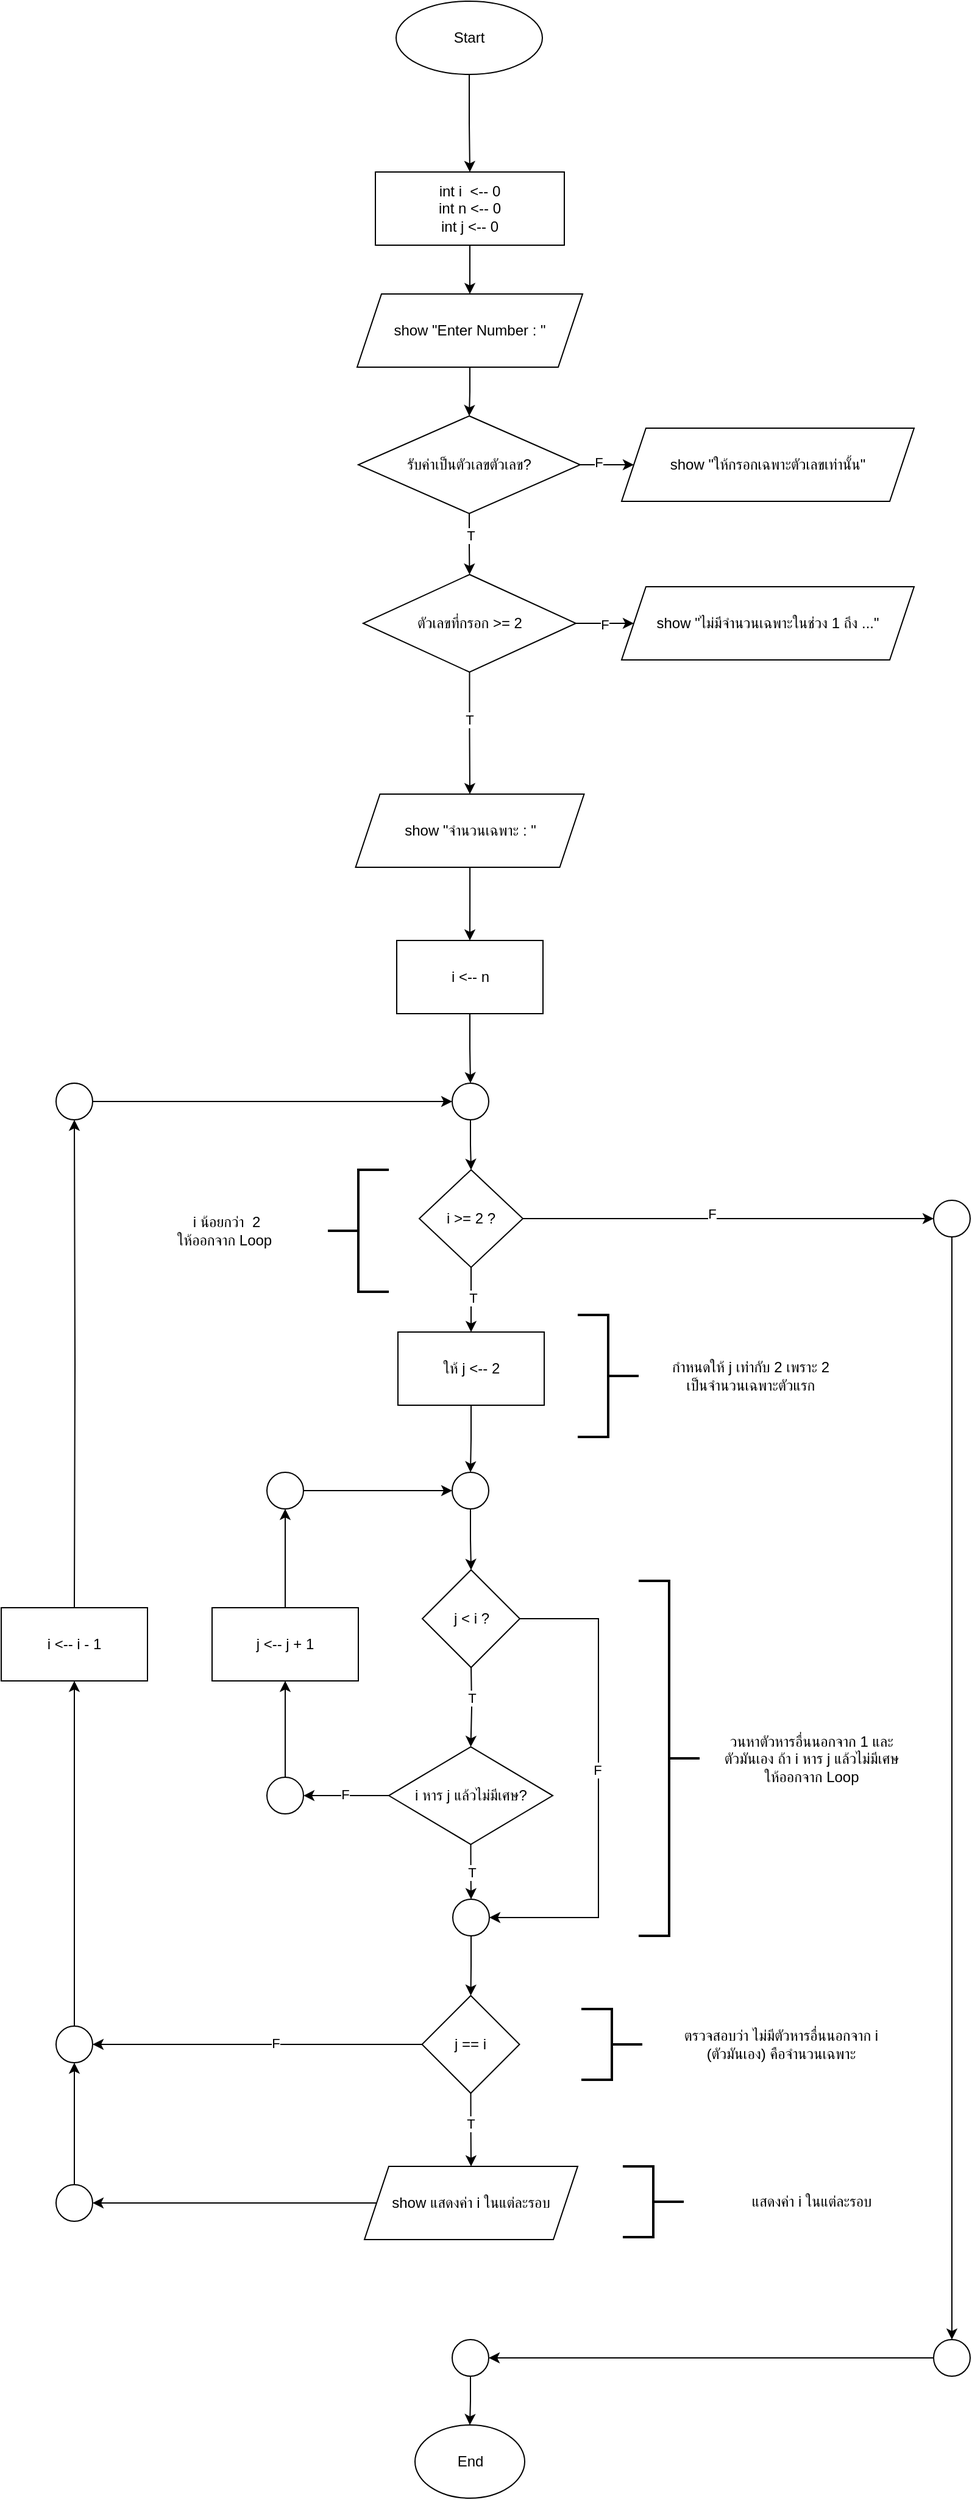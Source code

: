 <mxfile version="28.1.2">
  <diagram name="Page-1" id="MR0FxMNDm2KQcicfPRyz">
    <mxGraphModel dx="2867" dy="1740" grid="1" gridSize="10" guides="1" tooltips="1" connect="1" arrows="1" fold="1" page="1" pageScale="1" pageWidth="850" pageHeight="1100" math="0" shadow="0">
      <root>
        <mxCell id="0" />
        <mxCell id="1" parent="0" />
        <mxCell id="sHRVWFCkF6h_d3TNH_xS-1" value="" style="edgeStyle=orthogonalEdgeStyle;rounded=0;orthogonalLoop=1;jettySize=auto;html=1;" edge="1" parent="1" source="sHRVWFCkF6h_d3TNH_xS-2" target="sHRVWFCkF6h_d3TNH_xS-4">
          <mxGeometry relative="1" as="geometry" />
        </mxCell>
        <mxCell id="sHRVWFCkF6h_d3TNH_xS-2" value="Start" style="ellipse;whiteSpace=wrap;html=1;" vertex="1" parent="1">
          <mxGeometry x="353" y="40" width="120" height="60" as="geometry" />
        </mxCell>
        <mxCell id="sHRVWFCkF6h_d3TNH_xS-3" style="edgeStyle=orthogonalEdgeStyle;rounded=0;orthogonalLoop=1;jettySize=auto;html=1;exitX=0.5;exitY=1;exitDx=0;exitDy=0;entryX=0.5;entryY=0;entryDx=0;entryDy=0;" edge="1" parent="1" source="sHRVWFCkF6h_d3TNH_xS-4" target="sHRVWFCkF6h_d3TNH_xS-6">
          <mxGeometry relative="1" as="geometry" />
        </mxCell>
        <mxCell id="sHRVWFCkF6h_d3TNH_xS-4" value="int i&amp;nbsp; &amp;lt;-- 0&lt;div&gt;&lt;span style=&quot;background-color: transparent; color: light-dark(rgb(0, 0, 0), rgb(255, 255, 255));&quot;&gt;int n &amp;lt;-- 0&lt;/span&gt;&lt;div&gt;&lt;span style=&quot;background-color: transparent; color: light-dark(rgb(0, 0, 0), rgb(255, 255, 255));&quot;&gt;int j &amp;lt;-- 0&lt;/span&gt;&lt;/div&gt;&lt;/div&gt;" style="whiteSpace=wrap;html=1;" vertex="1" parent="1">
          <mxGeometry x="336" y="180" width="155" height="60" as="geometry" />
        </mxCell>
        <mxCell id="sHRVWFCkF6h_d3TNH_xS-5" value="" style="edgeStyle=orthogonalEdgeStyle;rounded=0;orthogonalLoop=1;jettySize=auto;html=1;" edge="1" parent="1" source="sHRVWFCkF6h_d3TNH_xS-6" target="sHRVWFCkF6h_d3TNH_xS-11">
          <mxGeometry relative="1" as="geometry" />
        </mxCell>
        <mxCell id="sHRVWFCkF6h_d3TNH_xS-6" value="show &quot;Enter Number : &quot;" style="shape=parallelogram;perimeter=parallelogramPerimeter;whiteSpace=wrap;html=1;fixedSize=1;" vertex="1" parent="1">
          <mxGeometry x="321" y="280" width="185" height="60" as="geometry" />
        </mxCell>
        <mxCell id="sHRVWFCkF6h_d3TNH_xS-7" value="" style="edgeStyle=orthogonalEdgeStyle;rounded=0;orthogonalLoop=1;jettySize=auto;html=1;" edge="1" parent="1" source="sHRVWFCkF6h_d3TNH_xS-11" target="sHRVWFCkF6h_d3TNH_xS-16">
          <mxGeometry relative="1" as="geometry" />
        </mxCell>
        <mxCell id="sHRVWFCkF6h_d3TNH_xS-8" value="T" style="edgeLabel;html=1;align=center;verticalAlign=middle;resizable=0;points=[];" vertex="1" connectable="0" parent="sHRVWFCkF6h_d3TNH_xS-7">
          <mxGeometry x="-0.284" y="1" relative="1" as="geometry">
            <mxPoint as="offset" />
          </mxGeometry>
        </mxCell>
        <mxCell id="sHRVWFCkF6h_d3TNH_xS-9" style="edgeStyle=orthogonalEdgeStyle;rounded=0;orthogonalLoop=1;jettySize=auto;html=1;exitX=1;exitY=0.5;exitDx=0;exitDy=0;entryX=0;entryY=0.5;entryDx=0;entryDy=0;" edge="1" parent="1" source="sHRVWFCkF6h_d3TNH_xS-11" target="sHRVWFCkF6h_d3TNH_xS-17">
          <mxGeometry relative="1" as="geometry" />
        </mxCell>
        <mxCell id="sHRVWFCkF6h_d3TNH_xS-10" value="F" style="edgeLabel;html=1;align=center;verticalAlign=middle;resizable=0;points=[];" vertex="1" connectable="0" parent="sHRVWFCkF6h_d3TNH_xS-9">
          <mxGeometry x="-0.036" y="2" relative="1" as="geometry">
            <mxPoint as="offset" />
          </mxGeometry>
        </mxCell>
        <mxCell id="sHRVWFCkF6h_d3TNH_xS-11" value="รับค่าเป็นตัวเลขตัวเลข?" style="rhombus;whiteSpace=wrap;html=1;" vertex="1" parent="1">
          <mxGeometry x="322" y="380" width="182" height="80" as="geometry" />
        </mxCell>
        <mxCell id="sHRVWFCkF6h_d3TNH_xS-12" style="edgeStyle=orthogonalEdgeStyle;rounded=0;orthogonalLoop=1;jettySize=auto;html=1;exitX=1;exitY=0.5;exitDx=0;exitDy=0;entryX=0;entryY=0.5;entryDx=0;entryDy=0;" edge="1" parent="1" source="sHRVWFCkF6h_d3TNH_xS-16" target="sHRVWFCkF6h_d3TNH_xS-18">
          <mxGeometry relative="1" as="geometry" />
        </mxCell>
        <mxCell id="sHRVWFCkF6h_d3TNH_xS-13" value="F" style="edgeLabel;html=1;align=center;verticalAlign=middle;resizable=0;points=[];" vertex="1" connectable="0" parent="sHRVWFCkF6h_d3TNH_xS-12">
          <mxGeometry x="0.048" y="-1" relative="1" as="geometry">
            <mxPoint x="1" as="offset" />
          </mxGeometry>
        </mxCell>
        <mxCell id="sHRVWFCkF6h_d3TNH_xS-14" value="" style="edgeStyle=orthogonalEdgeStyle;rounded=0;orthogonalLoop=1;jettySize=auto;html=1;entryX=0.5;entryY=0;entryDx=0;entryDy=0;" edge="1" parent="1" source="sHRVWFCkF6h_d3TNH_xS-16" target="sHRVWFCkF6h_d3TNH_xS-84">
          <mxGeometry relative="1" as="geometry">
            <mxPoint x="413" y="680" as="targetPoint" />
          </mxGeometry>
        </mxCell>
        <mxCell id="sHRVWFCkF6h_d3TNH_xS-15" value="T" style="edgeLabel;html=1;align=center;verticalAlign=middle;resizable=0;points=[];" vertex="1" connectable="0" parent="sHRVWFCkF6h_d3TNH_xS-14">
          <mxGeometry x="-0.224" y="-1" relative="1" as="geometry">
            <mxPoint as="offset" />
          </mxGeometry>
        </mxCell>
        <mxCell id="sHRVWFCkF6h_d3TNH_xS-16" value="ตัวเลขที่กรอก &amp;gt;= 2" style="rhombus;whiteSpace=wrap;html=1;" vertex="1" parent="1">
          <mxGeometry x="326" y="510" width="174.5" height="80" as="geometry" />
        </mxCell>
        <mxCell id="sHRVWFCkF6h_d3TNH_xS-17" value="&lt;span&gt;&lt;font face=&quot;Helvetica&quot; style=&quot;color: light-dark(rgb(0, 0, 0), rgb(255, 255, 255));&quot;&gt;show &quot;&lt;span style=&quot;white-space: pre;&quot;&gt;ให้กรอกเฉพาะตัวเลขเท่านั้น&lt;/span&gt;&quot;&lt;/font&gt;&lt;/span&gt;" style="shape=parallelogram;perimeter=parallelogramPerimeter;whiteSpace=wrap;html=1;fixedSize=1;" vertex="1" parent="1">
          <mxGeometry x="538" y="390" width="240" height="60" as="geometry" />
        </mxCell>
        <mxCell id="sHRVWFCkF6h_d3TNH_xS-18" value="&lt;p&gt;&lt;font style=&quot;color: light-dark(rgb(0, 0, 0), rgb(255, 255, 255));&quot; face=&quot;Helvetica&quot;&gt;&lt;font style=&quot;&quot;&gt;show &quot;&lt;/font&gt;&lt;span style=&quot;white-space: pre;&quot;&gt;ไม่มีจำนวนเฉพาะในช่วง 1 ถึง ...&lt;/span&gt;&quot;&lt;/font&gt;&lt;/p&gt;" style="shape=parallelogram;perimeter=parallelogramPerimeter;whiteSpace=wrap;html=1;fixedSize=1;" vertex="1" parent="1">
          <mxGeometry x="538" y="520" width="240" height="60" as="geometry" />
        </mxCell>
        <mxCell id="sHRVWFCkF6h_d3TNH_xS-86" value="" style="edgeStyle=orthogonalEdgeStyle;rounded=0;orthogonalLoop=1;jettySize=auto;html=1;" edge="1" parent="1" source="sHRVWFCkF6h_d3TNH_xS-84" target="sHRVWFCkF6h_d3TNH_xS-85">
          <mxGeometry relative="1" as="geometry" />
        </mxCell>
        <mxCell id="sHRVWFCkF6h_d3TNH_xS-84" value="show &quot;จำนวนเฉพาะ : &quot;" style="shape=parallelogram;perimeter=parallelogramPerimeter;whiteSpace=wrap;html=1;fixedSize=1;" vertex="1" parent="1">
          <mxGeometry x="319.75" y="690" width="187.5" height="60" as="geometry" />
        </mxCell>
        <mxCell id="sHRVWFCkF6h_d3TNH_xS-88" value="" style="edgeStyle=orthogonalEdgeStyle;rounded=0;orthogonalLoop=1;jettySize=auto;html=1;entryX=0.5;entryY=0;entryDx=0;entryDy=0;" edge="1" parent="1" source="sHRVWFCkF6h_d3TNH_xS-85" target="sHRVWFCkF6h_d3TNH_xS-145">
          <mxGeometry relative="1" as="geometry">
            <mxPoint x="413.5" y="917.5" as="targetPoint" />
          </mxGeometry>
        </mxCell>
        <mxCell id="sHRVWFCkF6h_d3TNH_xS-85" value="i &amp;lt;-- n" style="whiteSpace=wrap;html=1;" vertex="1" parent="1">
          <mxGeometry x="353.5" y="810" width="120" height="60" as="geometry" />
        </mxCell>
        <mxCell id="sHRVWFCkF6h_d3TNH_xS-144" style="edgeStyle=orthogonalEdgeStyle;rounded=0;orthogonalLoop=1;jettySize=auto;html=1;exitX=0.5;exitY=1;exitDx=0;exitDy=0;entryX=0.5;entryY=0;entryDx=0;entryDy=0;" edge="1" parent="1" source="sHRVWFCkF6h_d3TNH_xS-145" target="sHRVWFCkF6h_d3TNH_xS-150">
          <mxGeometry relative="1" as="geometry" />
        </mxCell>
        <mxCell id="sHRVWFCkF6h_d3TNH_xS-145" value="" style="ellipse;whiteSpace=wrap;html=1;" vertex="1" parent="1">
          <mxGeometry x="399" y="927" width="30" height="30" as="geometry" />
        </mxCell>
        <mxCell id="sHRVWFCkF6h_d3TNH_xS-146" value="" style="edgeStyle=orthogonalEdgeStyle;rounded=0;orthogonalLoop=1;jettySize=auto;html=1;entryX=0.5;entryY=0;entryDx=0;entryDy=0;" edge="1" parent="1" source="sHRVWFCkF6h_d3TNH_xS-150" target="sHRVWFCkF6h_d3TNH_xS-152">
          <mxGeometry relative="1" as="geometry">
            <mxPoint x="414.5" y="1127" as="targetPoint" />
          </mxGeometry>
        </mxCell>
        <mxCell id="sHRVWFCkF6h_d3TNH_xS-147" value="T" style="edgeLabel;html=1;align=center;verticalAlign=middle;resizable=0;points=[];" vertex="1" connectable="0" parent="sHRVWFCkF6h_d3TNH_xS-146">
          <mxGeometry x="-0.06" y="1" relative="1" as="geometry">
            <mxPoint as="offset" />
          </mxGeometry>
        </mxCell>
        <mxCell id="sHRVWFCkF6h_d3TNH_xS-148" style="edgeStyle=orthogonalEdgeStyle;rounded=0;orthogonalLoop=1;jettySize=auto;html=1;exitX=1;exitY=0.5;exitDx=0;exitDy=0;entryX=0;entryY=0.5;entryDx=0;entryDy=0;" edge="1" parent="1" source="sHRVWFCkF6h_d3TNH_xS-150" target="sHRVWFCkF6h_d3TNH_xS-183">
          <mxGeometry relative="1" as="geometry" />
        </mxCell>
        <mxCell id="sHRVWFCkF6h_d3TNH_xS-149" value="F" style="edgeLabel;html=1;align=center;verticalAlign=middle;resizable=0;points=[];" vertex="1" connectable="0" parent="sHRVWFCkF6h_d3TNH_xS-148">
          <mxGeometry x="-0.083" y="4" relative="1" as="geometry">
            <mxPoint as="offset" />
          </mxGeometry>
        </mxCell>
        <mxCell id="sHRVWFCkF6h_d3TNH_xS-150" value="i &amp;gt;= 2 ?" style="rhombus;whiteSpace=wrap;html=1;" vertex="1" parent="1">
          <mxGeometry x="372" y="998" width="85" height="80" as="geometry" />
        </mxCell>
        <mxCell id="sHRVWFCkF6h_d3TNH_xS-151" style="edgeStyle=orthogonalEdgeStyle;rounded=0;orthogonalLoop=1;jettySize=auto;html=1;exitX=0.5;exitY=1;exitDx=0;exitDy=0;entryX=0.5;entryY=0;entryDx=0;entryDy=0;" edge="1" parent="1" source="sHRVWFCkF6h_d3TNH_xS-152" target="sHRVWFCkF6h_d3TNH_xS-166">
          <mxGeometry relative="1" as="geometry" />
        </mxCell>
        <mxCell id="sHRVWFCkF6h_d3TNH_xS-152" value="ให้ j &amp;lt;-- 2" style="whiteSpace=wrap;html=1;" vertex="1" parent="1">
          <mxGeometry x="354.5" y="1131" width="120" height="60" as="geometry" />
        </mxCell>
        <mxCell id="sHRVWFCkF6h_d3TNH_xS-153" value="" style="edgeStyle=orthogonalEdgeStyle;rounded=0;orthogonalLoop=1;jettySize=auto;html=1;" edge="1" parent="1" target="sHRVWFCkF6h_d3TNH_xS-162">
          <mxGeometry relative="1" as="geometry">
            <mxPoint x="414.538" y="1406.002" as="sourcePoint" />
          </mxGeometry>
        </mxCell>
        <mxCell id="sHRVWFCkF6h_d3TNH_xS-154" value="T" style="edgeLabel;html=1;align=center;verticalAlign=middle;resizable=0;points=[];" vertex="1" connectable="0" parent="sHRVWFCkF6h_d3TNH_xS-153">
          <mxGeometry x="-0.244" relative="1" as="geometry">
            <mxPoint as="offset" />
          </mxGeometry>
        </mxCell>
        <mxCell id="sHRVWFCkF6h_d3TNH_xS-155" style="edgeStyle=orthogonalEdgeStyle;rounded=0;orthogonalLoop=1;jettySize=auto;html=1;exitX=1;exitY=0.5;exitDx=0;exitDy=0;entryX=1;entryY=0.5;entryDx=0;entryDy=0;" edge="1" parent="1" source="sHRVWFCkF6h_d3TNH_xS-157" target="sHRVWFCkF6h_d3TNH_xS-176">
          <mxGeometry relative="1" as="geometry">
            <Array as="points">
              <mxPoint x="519" y="1366" />
              <mxPoint x="519" y="1611" />
            </Array>
          </mxGeometry>
        </mxCell>
        <mxCell id="sHRVWFCkF6h_d3TNH_xS-156" value="F" style="edgeLabel;html=1;align=center;verticalAlign=middle;resizable=0;points=[];" vertex="1" connectable="0" parent="sHRVWFCkF6h_d3TNH_xS-155">
          <mxGeometry x="-0.06" y="-1" relative="1" as="geometry">
            <mxPoint y="1" as="offset" />
          </mxGeometry>
        </mxCell>
        <mxCell id="sHRVWFCkF6h_d3TNH_xS-157" value="j &amp;lt; i ?" style="rhombus;whiteSpace=wrap;html=1;" vertex="1" parent="1">
          <mxGeometry x="374.5" y="1326" width="80" height="80" as="geometry" />
        </mxCell>
        <mxCell id="sHRVWFCkF6h_d3TNH_xS-158" style="edgeStyle=orthogonalEdgeStyle;rounded=0;orthogonalLoop=1;jettySize=auto;html=1;exitX=0.5;exitY=1;exitDx=0;exitDy=0;entryX=0.5;entryY=0;entryDx=0;entryDy=0;" edge="1" parent="1" source="sHRVWFCkF6h_d3TNH_xS-162" target="sHRVWFCkF6h_d3TNH_xS-176">
          <mxGeometry relative="1" as="geometry" />
        </mxCell>
        <mxCell id="sHRVWFCkF6h_d3TNH_xS-159" value="T" style="edgeLabel;html=1;align=center;verticalAlign=middle;resizable=0;points=[];" vertex="1" connectable="0" parent="sHRVWFCkF6h_d3TNH_xS-158">
          <mxGeometry x="0.006" y="1" relative="1" as="geometry">
            <mxPoint x="-1" as="offset" />
          </mxGeometry>
        </mxCell>
        <mxCell id="sHRVWFCkF6h_d3TNH_xS-160" style="edgeStyle=orthogonalEdgeStyle;rounded=0;orthogonalLoop=1;jettySize=auto;html=1;exitX=0;exitY=0.5;exitDx=0;exitDy=0;entryX=1;entryY=0.5;entryDx=0;entryDy=0;" edge="1" parent="1" source="sHRVWFCkF6h_d3TNH_xS-162" target="sHRVWFCkF6h_d3TNH_xS-189">
          <mxGeometry relative="1" as="geometry" />
        </mxCell>
        <mxCell id="sHRVWFCkF6h_d3TNH_xS-161" value="F" style="edgeLabel;html=1;align=center;verticalAlign=middle;resizable=0;points=[];" vertex="1" connectable="0" parent="sHRVWFCkF6h_d3TNH_xS-160">
          <mxGeometry x="0.033" y="-1" relative="1" as="geometry">
            <mxPoint as="offset" />
          </mxGeometry>
        </mxCell>
        <mxCell id="sHRVWFCkF6h_d3TNH_xS-162" value="i หาร j แล้วไม่มีเศษ?" style="rhombus;whiteSpace=wrap;html=1;" vertex="1" parent="1">
          <mxGeometry x="347" y="1471.04" width="134.5" height="80" as="geometry" />
        </mxCell>
        <mxCell id="sHRVWFCkF6h_d3TNH_xS-163" style="edgeStyle=orthogonalEdgeStyle;rounded=0;orthogonalLoop=1;jettySize=auto;html=1;exitX=0.5;exitY=0;exitDx=0;exitDy=0;entryX=0.5;entryY=1;entryDx=0;entryDy=0;" edge="1" parent="1" source="sHRVWFCkF6h_d3TNH_xS-164" target="sHRVWFCkF6h_d3TNH_xS-193">
          <mxGeometry relative="1" as="geometry" />
        </mxCell>
        <mxCell id="sHRVWFCkF6h_d3TNH_xS-164" value="j &amp;lt;-- j + 1" style="whiteSpace=wrap;html=1;" vertex="1" parent="1">
          <mxGeometry x="202" y="1357" width="120" height="60" as="geometry" />
        </mxCell>
        <mxCell id="sHRVWFCkF6h_d3TNH_xS-165" style="edgeStyle=orthogonalEdgeStyle;rounded=0;orthogonalLoop=1;jettySize=auto;html=1;exitX=0.5;exitY=1;exitDx=0;exitDy=0;entryX=0.5;entryY=0;entryDx=0;entryDy=0;" edge="1" parent="1" source="sHRVWFCkF6h_d3TNH_xS-166" target="sHRVWFCkF6h_d3TNH_xS-157">
          <mxGeometry relative="1" as="geometry" />
        </mxCell>
        <mxCell id="sHRVWFCkF6h_d3TNH_xS-166" value="" style="ellipse;whiteSpace=wrap;html=1;" vertex="1" parent="1">
          <mxGeometry x="399" y="1246" width="30" height="30" as="geometry" />
        </mxCell>
        <mxCell id="sHRVWFCkF6h_d3TNH_xS-167" style="edgeStyle=orthogonalEdgeStyle;rounded=0;orthogonalLoop=1;jettySize=auto;html=1;exitX=0.5;exitY=1;exitDx=0;exitDy=0;entryX=0.5;entryY=0;entryDx=0;entryDy=0;" edge="1" parent="1" source="sHRVWFCkF6h_d3TNH_xS-171" target="sHRVWFCkF6h_d3TNH_xS-173">
          <mxGeometry relative="1" as="geometry" />
        </mxCell>
        <mxCell id="sHRVWFCkF6h_d3TNH_xS-168" value="T" style="edgeLabel;html=1;align=center;verticalAlign=middle;resizable=0;points=[];" vertex="1" connectable="0" parent="sHRVWFCkF6h_d3TNH_xS-167">
          <mxGeometry x="-0.177" y="-1" relative="1" as="geometry">
            <mxPoint as="offset" />
          </mxGeometry>
        </mxCell>
        <mxCell id="sHRVWFCkF6h_d3TNH_xS-169" style="edgeStyle=orthogonalEdgeStyle;rounded=0;orthogonalLoop=1;jettySize=auto;html=1;exitX=0;exitY=0.5;exitDx=0;exitDy=0;entryX=1;entryY=0.5;entryDx=0;entryDy=0;" edge="1" parent="1" source="sHRVWFCkF6h_d3TNH_xS-171" target="sHRVWFCkF6h_d3TNH_xS-191">
          <mxGeometry relative="1" as="geometry">
            <mxPoint x="309" y="1717" as="targetPoint" />
          </mxGeometry>
        </mxCell>
        <mxCell id="sHRVWFCkF6h_d3TNH_xS-170" value="F" style="edgeLabel;html=1;align=center;verticalAlign=middle;resizable=0;points=[];" vertex="1" connectable="0" parent="sHRVWFCkF6h_d3TNH_xS-169">
          <mxGeometry x="-0.106" y="-1" relative="1" as="geometry">
            <mxPoint as="offset" />
          </mxGeometry>
        </mxCell>
        <mxCell id="sHRVWFCkF6h_d3TNH_xS-171" value="j == i" style="rhombus;whiteSpace=wrap;html=1;" vertex="1" parent="1">
          <mxGeometry x="374.25" y="1675" width="80" height="80" as="geometry" />
        </mxCell>
        <mxCell id="sHRVWFCkF6h_d3TNH_xS-172" style="edgeStyle=orthogonalEdgeStyle;rounded=0;orthogonalLoop=1;jettySize=auto;html=1;exitX=0;exitY=0.5;exitDx=0;exitDy=0;entryX=1;entryY=0.5;entryDx=0;entryDy=0;" edge="1" parent="1" source="sHRVWFCkF6h_d3TNH_xS-173" target="sHRVWFCkF6h_d3TNH_xS-187">
          <mxGeometry relative="1" as="geometry" />
        </mxCell>
        <mxCell id="sHRVWFCkF6h_d3TNH_xS-173" value="show แสดงค่า i ในแต่ละรอบ" style="shape=parallelogram;perimeter=parallelogramPerimeter;whiteSpace=wrap;html=1;fixedSize=1;" vertex="1" parent="1">
          <mxGeometry x="327" y="1815" width="175" height="60" as="geometry" />
        </mxCell>
        <mxCell id="sHRVWFCkF6h_d3TNH_xS-174" style="edgeStyle=orthogonalEdgeStyle;rounded=0;orthogonalLoop=1;jettySize=auto;html=1;exitX=0.5;exitY=0;exitDx=0;exitDy=0;entryX=0.5;entryY=1;entryDx=0;entryDy=0;" edge="1" parent="1" target="sHRVWFCkF6h_d3TNH_xS-185">
          <mxGeometry relative="1" as="geometry">
            <mxPoint x="89" y="1357" as="sourcePoint" />
          </mxGeometry>
        </mxCell>
        <mxCell id="sHRVWFCkF6h_d3TNH_xS-175" style="edgeStyle=orthogonalEdgeStyle;rounded=0;orthogonalLoop=1;jettySize=auto;html=1;exitX=0.5;exitY=1;exitDx=0;exitDy=0;entryX=0.5;entryY=0;entryDx=0;entryDy=0;" edge="1" parent="1" source="sHRVWFCkF6h_d3TNH_xS-176" target="sHRVWFCkF6h_d3TNH_xS-171">
          <mxGeometry relative="1" as="geometry" />
        </mxCell>
        <mxCell id="sHRVWFCkF6h_d3TNH_xS-176" value="" style="ellipse;whiteSpace=wrap;html=1;" vertex="1" parent="1">
          <mxGeometry x="399.5" y="1596" width="30" height="30" as="geometry" />
        </mxCell>
        <mxCell id="sHRVWFCkF6h_d3TNH_xS-177" style="edgeStyle=orthogonalEdgeStyle;rounded=0;orthogonalLoop=1;jettySize=auto;html=1;exitX=0.5;exitY=1;exitDx=0;exitDy=0;entryX=0.5;entryY=0;entryDx=0;entryDy=0;" edge="1" parent="1" source="sHRVWFCkF6h_d3TNH_xS-178" target="sHRVWFCkF6h_d3TNH_xS-181">
          <mxGeometry relative="1" as="geometry" />
        </mxCell>
        <mxCell id="sHRVWFCkF6h_d3TNH_xS-178" value="" style="ellipse;whiteSpace=wrap;html=1;" vertex="1" parent="1">
          <mxGeometry x="399" y="1957" width="30" height="30" as="geometry" />
        </mxCell>
        <mxCell id="sHRVWFCkF6h_d3TNH_xS-179" style="edgeStyle=orthogonalEdgeStyle;rounded=0;orthogonalLoop=1;jettySize=auto;html=1;exitX=0;exitY=0.5;exitDx=0;exitDy=0;entryX=1;entryY=0.5;entryDx=0;entryDy=0;" edge="1" parent="1" source="sHRVWFCkF6h_d3TNH_xS-180" target="sHRVWFCkF6h_d3TNH_xS-178">
          <mxGeometry relative="1" as="geometry" />
        </mxCell>
        <mxCell id="sHRVWFCkF6h_d3TNH_xS-180" value="" style="ellipse;whiteSpace=wrap;html=1;" vertex="1" parent="1">
          <mxGeometry x="794" y="1957" width="30" height="30" as="geometry" />
        </mxCell>
        <mxCell id="sHRVWFCkF6h_d3TNH_xS-181" value="End" style="ellipse;whiteSpace=wrap;html=1;" vertex="1" parent="1">
          <mxGeometry x="368.5" y="2027" width="90" height="60" as="geometry" />
        </mxCell>
        <mxCell id="sHRVWFCkF6h_d3TNH_xS-182" style="edgeStyle=orthogonalEdgeStyle;rounded=0;orthogonalLoop=1;jettySize=auto;html=1;exitX=0.5;exitY=1;exitDx=0;exitDy=0;entryX=0.5;entryY=0;entryDx=0;entryDy=0;" edge="1" parent="1" source="sHRVWFCkF6h_d3TNH_xS-183" target="sHRVWFCkF6h_d3TNH_xS-180">
          <mxGeometry relative="1" as="geometry">
            <Array as="points">
              <mxPoint x="809" y="1053" />
              <mxPoint x="809" y="1957" />
            </Array>
          </mxGeometry>
        </mxCell>
        <mxCell id="sHRVWFCkF6h_d3TNH_xS-183" value="" style="ellipse;whiteSpace=wrap;html=1;" vertex="1" parent="1">
          <mxGeometry x="794" y="1023" width="30" height="30" as="geometry" />
        </mxCell>
        <mxCell id="sHRVWFCkF6h_d3TNH_xS-184" style="edgeStyle=orthogonalEdgeStyle;rounded=0;orthogonalLoop=1;jettySize=auto;html=1;exitX=1;exitY=0.5;exitDx=0;exitDy=0;entryX=0;entryY=0.5;entryDx=0;entryDy=0;" edge="1" parent="1" source="sHRVWFCkF6h_d3TNH_xS-185" target="sHRVWFCkF6h_d3TNH_xS-145">
          <mxGeometry relative="1" as="geometry" />
        </mxCell>
        <mxCell id="sHRVWFCkF6h_d3TNH_xS-185" value="" style="ellipse;whiteSpace=wrap;html=1;" vertex="1" parent="1">
          <mxGeometry x="74" y="927" width="30" height="30" as="geometry" />
        </mxCell>
        <mxCell id="sHRVWFCkF6h_d3TNH_xS-186" style="edgeStyle=orthogonalEdgeStyle;rounded=0;orthogonalLoop=1;jettySize=auto;html=1;exitX=0.5;exitY=0;exitDx=0;exitDy=0;entryX=0.5;entryY=1;entryDx=0;entryDy=0;" edge="1" parent="1" source="sHRVWFCkF6h_d3TNH_xS-187" target="sHRVWFCkF6h_d3TNH_xS-191">
          <mxGeometry relative="1" as="geometry" />
        </mxCell>
        <mxCell id="sHRVWFCkF6h_d3TNH_xS-187" value="" style="ellipse;whiteSpace=wrap;html=1;" vertex="1" parent="1">
          <mxGeometry x="74" y="1830" width="30" height="30" as="geometry" />
        </mxCell>
        <mxCell id="sHRVWFCkF6h_d3TNH_xS-188" style="edgeStyle=orthogonalEdgeStyle;rounded=0;orthogonalLoop=1;jettySize=auto;html=1;exitX=0.5;exitY=0;exitDx=0;exitDy=0;entryX=0.5;entryY=1;entryDx=0;entryDy=0;" edge="1" parent="1" source="sHRVWFCkF6h_d3TNH_xS-189" target="sHRVWFCkF6h_d3TNH_xS-164">
          <mxGeometry relative="1" as="geometry" />
        </mxCell>
        <mxCell id="sHRVWFCkF6h_d3TNH_xS-189" value="" style="ellipse;whiteSpace=wrap;html=1;" vertex="1" parent="1">
          <mxGeometry x="247" y="1496.04" width="30" height="30" as="geometry" />
        </mxCell>
        <mxCell id="sHRVWFCkF6h_d3TNH_xS-190" style="edgeStyle=orthogonalEdgeStyle;rounded=0;orthogonalLoop=1;jettySize=auto;html=1;exitX=0.5;exitY=0;exitDx=0;exitDy=0;entryX=0.5;entryY=1;entryDx=0;entryDy=0;" edge="1" parent="1" source="sHRVWFCkF6h_d3TNH_xS-191">
          <mxGeometry relative="1" as="geometry">
            <mxPoint x="89" y="1417" as="targetPoint" />
          </mxGeometry>
        </mxCell>
        <mxCell id="sHRVWFCkF6h_d3TNH_xS-191" value="" style="ellipse;whiteSpace=wrap;html=1;" vertex="1" parent="1">
          <mxGeometry x="74" y="1700" width="30" height="30" as="geometry" />
        </mxCell>
        <mxCell id="sHRVWFCkF6h_d3TNH_xS-192" style="edgeStyle=orthogonalEdgeStyle;rounded=0;orthogonalLoop=1;jettySize=auto;html=1;exitX=1;exitY=0.5;exitDx=0;exitDy=0;entryX=0;entryY=0.5;entryDx=0;entryDy=0;" edge="1" parent="1" source="sHRVWFCkF6h_d3TNH_xS-193" target="sHRVWFCkF6h_d3TNH_xS-166">
          <mxGeometry relative="1" as="geometry" />
        </mxCell>
        <mxCell id="sHRVWFCkF6h_d3TNH_xS-193" value="" style="ellipse;whiteSpace=wrap;html=1;" vertex="1" parent="1">
          <mxGeometry x="247" y="1246" width="30" height="30" as="geometry" />
        </mxCell>
        <mxCell id="sHRVWFCkF6h_d3TNH_xS-194" value="" style="strokeWidth=2;html=1;shape=mxgraph.flowchart.annotation_2;align=left;labelPosition=right;pointerEvents=1;" vertex="1" parent="1">
          <mxGeometry x="297" y="998" width="50" height="100" as="geometry" />
        </mxCell>
        <mxCell id="sHRVWFCkF6h_d3TNH_xS-195" value="i น้อยกว่า&amp;nbsp; 2&lt;div&gt;ให้ออกจาก Loop&lt;span style=&quot;background-color: transparent; color: light-dark(rgb(0, 0, 0), rgb(255, 255, 255));&quot;&gt;&amp;nbsp;&lt;/span&gt;&lt;/div&gt;" style="text;html=1;align=center;verticalAlign=middle;whiteSpace=wrap;rounded=0;" vertex="1" parent="1">
          <mxGeometry x="139" y="1033" width="150" height="30" as="geometry" />
        </mxCell>
        <mxCell id="sHRVWFCkF6h_d3TNH_xS-196" value="" style="strokeWidth=2;html=1;shape=mxgraph.flowchart.annotation_2;align=left;labelPosition=right;pointerEvents=1;rotation=-180;" vertex="1" parent="1">
          <mxGeometry x="502" y="1117" width="50" height="100" as="geometry" />
        </mxCell>
        <mxCell id="sHRVWFCkF6h_d3TNH_xS-197" value="กำหนดให้ j เท่ากับ 2 เพราะ 2 เป็นจำนวนเฉพาะตัวแรก" style="text;html=1;align=center;verticalAlign=middle;whiteSpace=wrap;rounded=0;" vertex="1" parent="1">
          <mxGeometry x="569" y="1152" width="150" height="30" as="geometry" />
        </mxCell>
        <mxCell id="sHRVWFCkF6h_d3TNH_xS-198" value="" style="strokeWidth=2;html=1;shape=mxgraph.flowchart.annotation_2;align=left;labelPosition=right;pointerEvents=1;rotation=-180;" vertex="1" parent="1">
          <mxGeometry x="552" y="1335" width="50" height="291" as="geometry" />
        </mxCell>
        <mxCell id="sHRVWFCkF6h_d3TNH_xS-199" value="วนหาตัวหารอื่นนอกจาก 1 และ ตัวมันเอง ถ้า i หาร j แล้วไม่มีเศษ ให้ออกจาก Loop" style="text;html=1;align=center;verticalAlign=middle;whiteSpace=wrap;rounded=0;" vertex="1" parent="1">
          <mxGeometry x="619" y="1466.04" width="150" height="30" as="geometry" />
        </mxCell>
        <mxCell id="sHRVWFCkF6h_d3TNH_xS-200" value="" style="strokeWidth=2;html=1;shape=mxgraph.flowchart.annotation_2;align=left;labelPosition=right;pointerEvents=1;rotation=-180;" vertex="1" parent="1">
          <mxGeometry x="505" y="1686" width="50" height="58" as="geometry" />
        </mxCell>
        <mxCell id="sHRVWFCkF6h_d3TNH_xS-201" value="ตรวจสอบว่า ไม่มีตัวหารอื่นนอกจาก i (ตัวมันเอง) คือจำนวนเฉพาะ" style="text;html=1;align=center;verticalAlign=middle;whiteSpace=wrap;rounded=0;" vertex="1" parent="1">
          <mxGeometry x="579" y="1700" width="180" height="30" as="geometry" />
        </mxCell>
        <mxCell id="sHRVWFCkF6h_d3TNH_xS-202" value="" style="strokeWidth=2;html=1;shape=mxgraph.flowchart.annotation_2;align=left;labelPosition=right;pointerEvents=1;rotation=-180;" vertex="1" parent="1">
          <mxGeometry x="539" y="1815" width="50" height="58" as="geometry" />
        </mxCell>
        <mxCell id="sHRVWFCkF6h_d3TNH_xS-203" value="แสดงค่า i ในแต่ละรอบ" style="text;html=1;align=center;verticalAlign=middle;whiteSpace=wrap;rounded=0;" vertex="1" parent="1">
          <mxGeometry x="604" y="1829" width="180" height="30" as="geometry" />
        </mxCell>
        <mxCell id="sHRVWFCkF6h_d3TNH_xS-204" value="i &amp;lt;-- i - 1" style="whiteSpace=wrap;html=1;" vertex="1" parent="1">
          <mxGeometry x="29" y="1357" width="120" height="60" as="geometry" />
        </mxCell>
      </root>
    </mxGraphModel>
  </diagram>
</mxfile>
